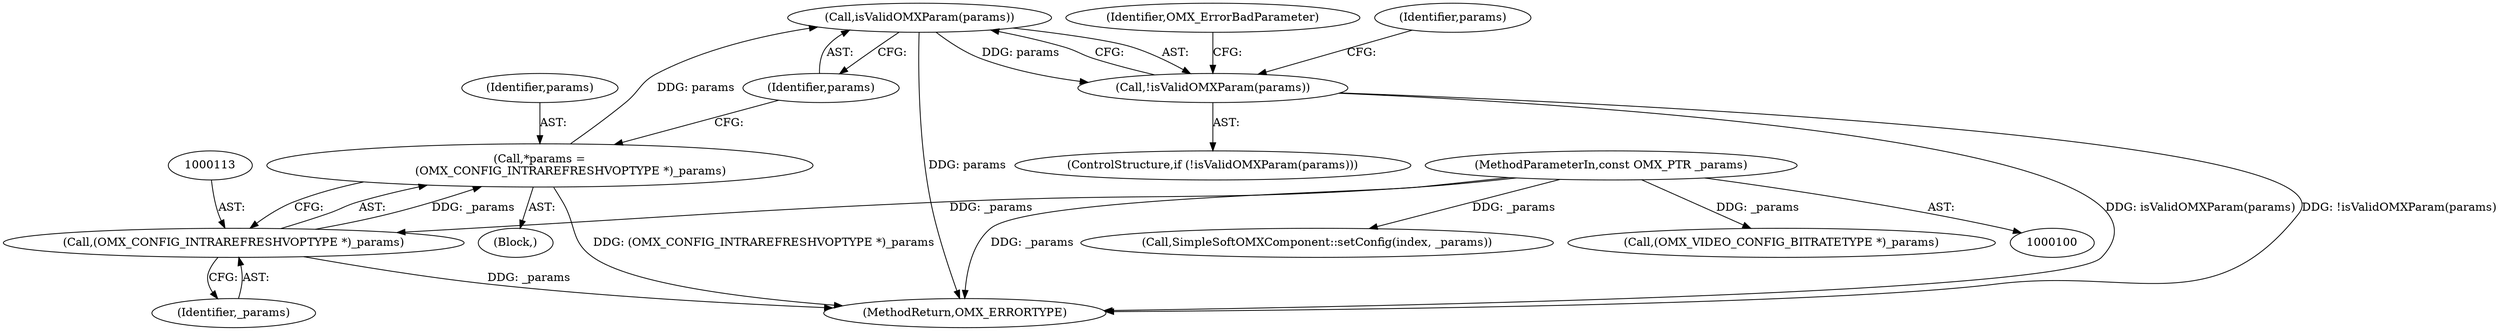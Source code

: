 digraph "0_Android_295c883fe3105b19bcd0f9e07d54c6b589fc5bff_16@pointer" {
"1000117" [label="(Call,isValidOMXParam(params))"];
"1000110" [label="(Call,*params =\n                 (OMX_CONFIG_INTRAREFRESHVOPTYPE *)_params)"];
"1000112" [label="(Call,(OMX_CONFIG_INTRAREFRESHVOPTYPE *)_params)"];
"1000102" [label="(MethodParameterIn,const OMX_PTR _params)"];
"1000116" [label="(Call,!isValidOMXParam(params))"];
"1000125" [label="(Identifier,params)"];
"1000118" [label="(Identifier,params)"];
"1000110" [label="(Call,*params =\n                 (OMX_CONFIG_INTRAREFRESHVOPTYPE *)_params)"];
"1000111" [label="(Identifier,params)"];
"1000116" [label="(Call,!isValidOMXParam(params))"];
"1000117" [label="(Call,isValidOMXParam(params))"];
"1000108" [label="(Block,)"];
"1000181" [label="(Call,SimpleSoftOMXComponent::setConfig(index, _params))"];
"1000102" [label="(MethodParameterIn,const OMX_PTR _params)"];
"1000121" [label="(Identifier,OMX_ErrorBadParameter)"];
"1000115" [label="(ControlStructure,if (!isValidOMXParam(params)))"];
"1000143" [label="(Call,(OMX_VIDEO_CONFIG_BITRATETYPE *)_params)"];
"1000184" [label="(MethodReturn,OMX_ERRORTYPE)"];
"1000112" [label="(Call,(OMX_CONFIG_INTRAREFRESHVOPTYPE *)_params)"];
"1000114" [label="(Identifier,_params)"];
"1000117" -> "1000116"  [label="AST: "];
"1000117" -> "1000118"  [label="CFG: "];
"1000118" -> "1000117"  [label="AST: "];
"1000116" -> "1000117"  [label="CFG: "];
"1000117" -> "1000184"  [label="DDG: params"];
"1000117" -> "1000116"  [label="DDG: params"];
"1000110" -> "1000117"  [label="DDG: params"];
"1000110" -> "1000108"  [label="AST: "];
"1000110" -> "1000112"  [label="CFG: "];
"1000111" -> "1000110"  [label="AST: "];
"1000112" -> "1000110"  [label="AST: "];
"1000118" -> "1000110"  [label="CFG: "];
"1000110" -> "1000184"  [label="DDG: (OMX_CONFIG_INTRAREFRESHVOPTYPE *)_params"];
"1000112" -> "1000110"  [label="DDG: _params"];
"1000112" -> "1000114"  [label="CFG: "];
"1000113" -> "1000112"  [label="AST: "];
"1000114" -> "1000112"  [label="AST: "];
"1000112" -> "1000184"  [label="DDG: _params"];
"1000102" -> "1000112"  [label="DDG: _params"];
"1000102" -> "1000100"  [label="AST: "];
"1000102" -> "1000184"  [label="DDG: _params"];
"1000102" -> "1000143"  [label="DDG: _params"];
"1000102" -> "1000181"  [label="DDG: _params"];
"1000116" -> "1000115"  [label="AST: "];
"1000121" -> "1000116"  [label="CFG: "];
"1000125" -> "1000116"  [label="CFG: "];
"1000116" -> "1000184"  [label="DDG: isValidOMXParam(params)"];
"1000116" -> "1000184"  [label="DDG: !isValidOMXParam(params)"];
}
